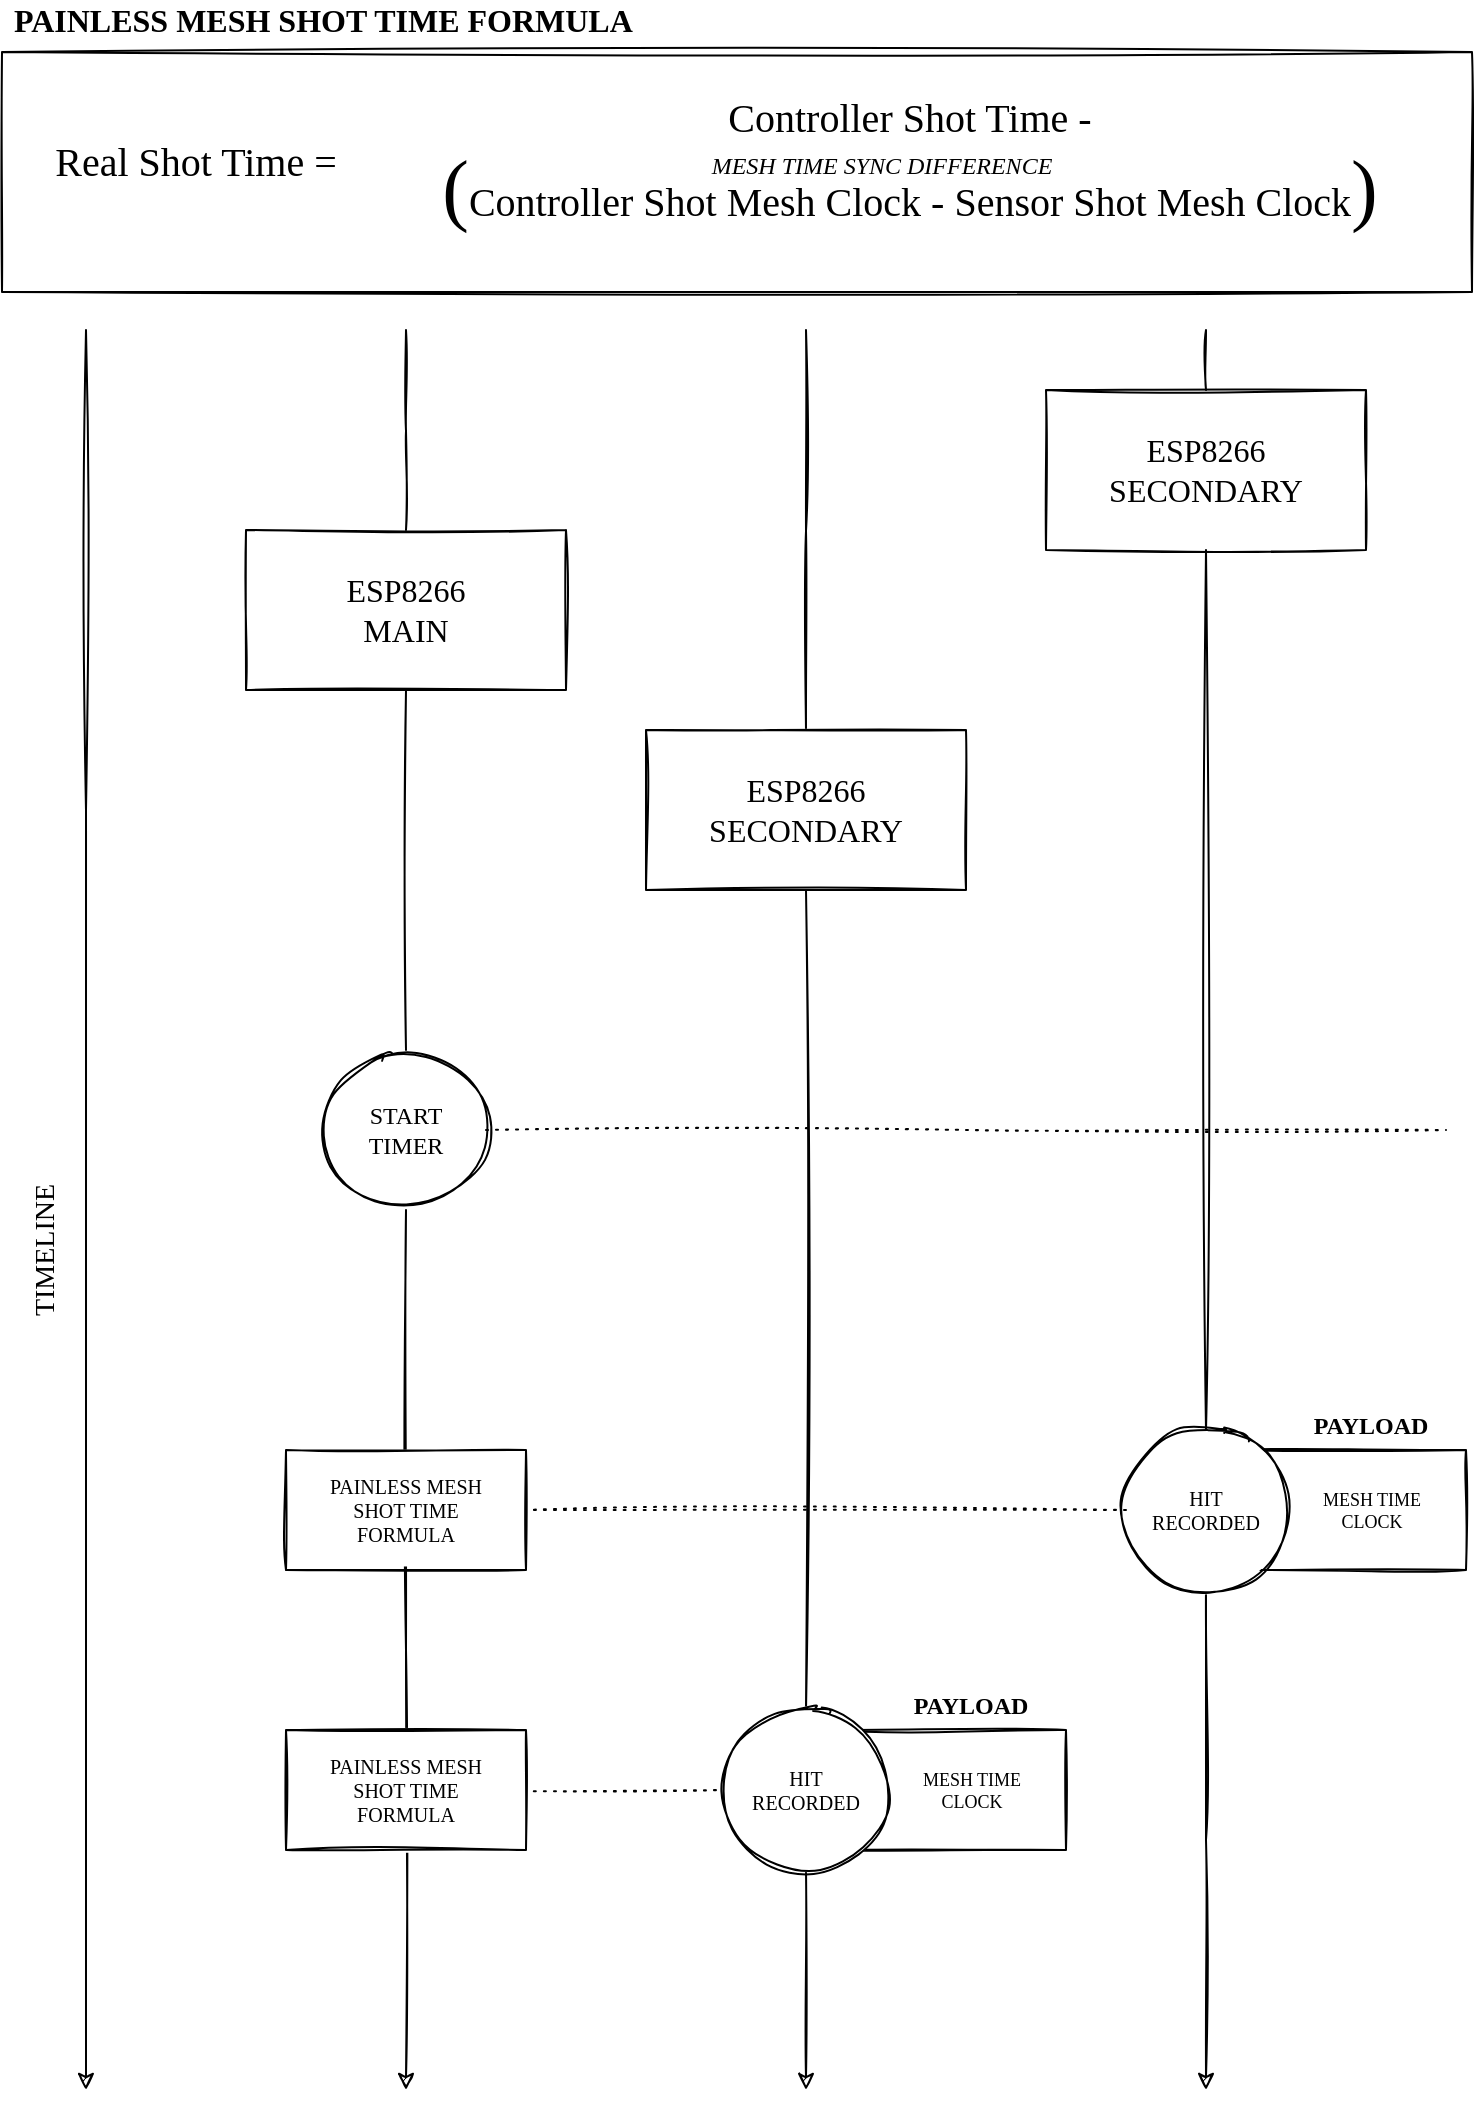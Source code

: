<mxfile version="14.6.10" type="device"><diagram id="Fvc2dBgCTRBzOLEIFwBE" name="Page-1"><mxGraphModel dx="767" dy="2323" grid="1" gridSize="10" guides="1" tooltips="1" connect="1" arrows="1" fold="1" page="1" pageScale="1" pageWidth="827" pageHeight="1169" math="0" shadow="0"><root><mxCell id="0"/><mxCell id="1" parent="0"/><mxCell id="UV-nvi6pwCJMUefcmTR0-51" value="" style="rounded=0;whiteSpace=wrap;html=1;sketch=1;fontFamily=Comic Sans MS;fontSize=8;align=center;" vertex="1" parent="1"><mxGeometry x="38" y="-99" width="735" height="120" as="geometry"/></mxCell><mxCell id="UV-nvi6pwCJMUefcmTR0-36" value="" style="rounded=0;whiteSpace=wrap;html=1;sketch=1;fontFamily=Comic Sans MS;fontSize=10;" vertex="1" parent="1"><mxGeometry x="650" y="600" width="120" height="60" as="geometry"/></mxCell><mxCell id="UV-nvi6pwCJMUefcmTR0-9" style="edgeStyle=orthogonalEdgeStyle;rounded=0;sketch=1;orthogonalLoop=1;jettySize=auto;html=1;exitX=0.5;exitY=1;exitDx=0;exitDy=0;startArrow=none;" edge="1" parent="1" source="UV-nvi6pwCJMUefcmTR0-16"><mxGeometry relative="1" as="geometry"><mxPoint x="240" y="920" as="targetPoint"/></mxGeometry></mxCell><mxCell id="UV-nvi6pwCJMUefcmTR0-12" style="edgeStyle=orthogonalEdgeStyle;rounded=0;sketch=1;orthogonalLoop=1;jettySize=auto;html=1;exitX=0.5;exitY=0;exitDx=0;exitDy=0;endArrow=none;endFill=0;" edge="1" parent="1" source="UV-nvi6pwCJMUefcmTR0-1"><mxGeometry relative="1" as="geometry"><mxPoint x="240" y="40" as="targetPoint"/></mxGeometry></mxCell><mxCell id="UV-nvi6pwCJMUefcmTR0-1" value="ESP8266&lt;br style=&quot;font-size: 16px;&quot;&gt;MAIN" style="rounded=0;whiteSpace=wrap;html=1;sketch=1;fontFamily=Comic Sans MS;fontSize=16;" vertex="1" parent="1"><mxGeometry x="160" y="140" width="160" height="80" as="geometry"/></mxCell><mxCell id="UV-nvi6pwCJMUefcmTR0-7" style="edgeStyle=orthogonalEdgeStyle;rounded=0;sketch=1;orthogonalLoop=1;jettySize=auto;html=1;" edge="1" parent="1"><mxGeometry relative="1" as="geometry"><mxPoint x="80" y="920" as="targetPoint"/><mxPoint x="80" y="40" as="sourcePoint"/><Array as="points"><mxPoint x="80" y="280"/></Array></mxGeometry></mxCell><mxCell id="UV-nvi6pwCJMUefcmTR0-10" style="edgeStyle=orthogonalEdgeStyle;rounded=0;sketch=1;orthogonalLoop=1;jettySize=auto;html=1;exitX=0.5;exitY=1;exitDx=0;exitDy=0;startArrow=none;" edge="1" parent="1"><mxGeometry relative="1" as="geometry"><mxPoint x="440" y="920" as="targetPoint"/><mxPoint x="440" y="810" as="sourcePoint"/></mxGeometry></mxCell><mxCell id="UV-nvi6pwCJMUefcmTR0-13" style="edgeStyle=orthogonalEdgeStyle;rounded=0;sketch=1;orthogonalLoop=1;jettySize=auto;html=1;exitX=0.5;exitY=0;exitDx=0;exitDy=0;endArrow=none;endFill=0;" edge="1" parent="1" source="UV-nvi6pwCJMUefcmTR0-2"><mxGeometry relative="1" as="geometry"><mxPoint x="440" y="40" as="targetPoint"/></mxGeometry></mxCell><mxCell id="UV-nvi6pwCJMUefcmTR0-2" value="ESP8266&lt;br style=&quot;font-size: 16px;&quot;&gt;SECONDARY" style="rounded=0;whiteSpace=wrap;html=1;sketch=1;fontFamily=Comic Sans MS;fontSize=16;" vertex="1" parent="1"><mxGeometry x="360" y="240" width="160" height="80" as="geometry"/></mxCell><mxCell id="UV-nvi6pwCJMUefcmTR0-11" style="edgeStyle=orthogonalEdgeStyle;rounded=0;sketch=1;orthogonalLoop=1;jettySize=auto;html=1;exitX=0.5;exitY=1;exitDx=0;exitDy=0;startArrow=none;" edge="1" parent="1" source="UV-nvi6pwCJMUefcmTR0-27"><mxGeometry relative="1" as="geometry"><mxPoint x="640" y="920" as="targetPoint"/></mxGeometry></mxCell><mxCell id="UV-nvi6pwCJMUefcmTR0-14" style="edgeStyle=orthogonalEdgeStyle;rounded=0;sketch=1;orthogonalLoop=1;jettySize=auto;html=1;exitX=0.5;exitY=0;exitDx=0;exitDy=0;endArrow=none;endFill=0;" edge="1" parent="1" source="UV-nvi6pwCJMUefcmTR0-8"><mxGeometry relative="1" as="geometry"><mxPoint x="640" y="40" as="targetPoint"/></mxGeometry></mxCell><mxCell id="UV-nvi6pwCJMUefcmTR0-8" value="ESP8266&lt;br style=&quot;font-size: 16px;&quot;&gt;SECONDARY" style="rounded=0;whiteSpace=wrap;html=1;sketch=1;fontFamily=Comic Sans MS;fontSize=16;" vertex="1" parent="1"><mxGeometry x="560" y="70" width="160" height="80" as="geometry"/></mxCell><mxCell id="UV-nvi6pwCJMUefcmTR0-15" value="TIMELINE" style="text;html=1;strokeColor=none;fillColor=none;align=center;verticalAlign=middle;whiteSpace=wrap;rounded=0;sketch=1;rotation=-90;fontFamily=Comic Sans MS;fontStyle=0;fontSize=14;" vertex="1" parent="1"><mxGeometry x="40" y="490" width="40" height="20" as="geometry"/></mxCell><mxCell id="UV-nvi6pwCJMUefcmTR0-16" value="START&lt;br style=&quot;font-size: 12px;&quot;&gt;TIMER" style="ellipse;whiteSpace=wrap;html=1;aspect=fixed;sketch=1;fontFamily=Comic Sans MS;fontSize=12;" vertex="1" parent="1"><mxGeometry x="200" y="400" width="80" height="80" as="geometry"/></mxCell><mxCell id="UV-nvi6pwCJMUefcmTR0-17" value="" style="edgeStyle=orthogonalEdgeStyle;rounded=0;sketch=1;orthogonalLoop=1;jettySize=auto;html=1;exitX=0.5;exitY=1;exitDx=0;exitDy=0;endArrow=none;" edge="1" parent="1" source="UV-nvi6pwCJMUefcmTR0-1" target="UV-nvi6pwCJMUefcmTR0-16"><mxGeometry relative="1" as="geometry"><mxPoint x="240" y="920" as="targetPoint"/><mxPoint x="240" y="220" as="sourcePoint"/></mxGeometry></mxCell><mxCell id="UV-nvi6pwCJMUefcmTR0-24" style="edgeStyle=orthogonalEdgeStyle;rounded=0;sketch=1;orthogonalLoop=1;jettySize=auto;html=1;exitX=1;exitY=0.5;exitDx=0;exitDy=0;dashed=1;dashPattern=1 4;fontFamily=Comic Sans MS;fontSize=12;endArrow=none;endFill=0;" edge="1" parent="1" source="UV-nvi6pwCJMUefcmTR0-16"><mxGeometry relative="1" as="geometry"><mxPoint x="760" y="440" as="targetPoint"/></mxGeometry></mxCell><mxCell id="UV-nvi6pwCJMUefcmTR0-27" value="HIT&lt;br&gt;RECORDED" style="ellipse;whiteSpace=wrap;html=1;aspect=fixed;sketch=1;fontFamily=Comic Sans MS;fontSize=10;" vertex="1" parent="1"><mxGeometry x="600" y="590" width="80" height="80" as="geometry"/></mxCell><mxCell id="UV-nvi6pwCJMUefcmTR0-28" value="" style="edgeStyle=orthogonalEdgeStyle;rounded=0;sketch=1;orthogonalLoop=1;jettySize=auto;html=1;exitX=0.5;exitY=1;exitDx=0;exitDy=0;startArrow=none;endArrow=none;" edge="1" parent="1" source="UV-nvi6pwCJMUefcmTR0-8" target="UV-nvi6pwCJMUefcmTR0-27"><mxGeometry relative="1" as="geometry"><mxPoint x="640" y="920" as="targetPoint"/><mxPoint x="640" y="500" as="sourcePoint"/></mxGeometry></mxCell><mxCell id="UV-nvi6pwCJMUefcmTR0-32" style="edgeStyle=orthogonalEdgeStyle;rounded=0;sketch=1;orthogonalLoop=1;jettySize=auto;html=1;exitX=0;exitY=0.5;exitDx=0;exitDy=0;dashed=1;dashPattern=1 4;fontFamily=Comic Sans MS;fontSize=10;endArrow=none;endFill=0;" edge="1" parent="1"><mxGeometry relative="1" as="geometry"><mxPoint x="240" y="770" as="targetPoint"/><mxPoint x="400" y="770" as="sourcePoint"/></mxGeometry></mxCell><mxCell id="UV-nvi6pwCJMUefcmTR0-30" value="" style="edgeStyle=orthogonalEdgeStyle;rounded=0;sketch=1;orthogonalLoop=1;jettySize=auto;html=1;exitX=0.5;exitY=1;exitDx=0;exitDy=0;endArrow=none;entryX=0.5;entryY=0;entryDx=0;entryDy=0;" edge="1" parent="1" source="UV-nvi6pwCJMUefcmTR0-2" target="UV-nvi6pwCJMUefcmTR0-43"><mxGeometry relative="1" as="geometry"><mxPoint x="440" y="490" as="targetPoint"/><mxPoint x="440" y="320" as="sourcePoint"/></mxGeometry></mxCell><mxCell id="UV-nvi6pwCJMUefcmTR0-38" value="&lt;div&gt;&lt;b style=&quot;font-size: 12px ; vertical-align: super&quot;&gt;PAYLOAD&lt;/b&gt;&lt;/div&gt;" style="text;html=1;strokeColor=none;fillColor=none;align=center;verticalAlign=middle;whiteSpace=wrap;rounded=0;sketch=1;fontFamily=Comic Sans MS;fontSize=10;" vertex="1" parent="1"><mxGeometry x="680" y="580" width="85" height="20" as="geometry"/></mxCell><mxCell id="UV-nvi6pwCJMUefcmTR0-41" value="MESH TIME CLOCK" style="text;html=1;strokeColor=none;fillColor=none;align=center;verticalAlign=middle;whiteSpace=wrap;rounded=0;sketch=1;fontFamily=Comic Sans MS;fontSize=9;" vertex="1" parent="1"><mxGeometry x="687.5" y="607" width="70" height="46" as="geometry"/></mxCell><mxCell id="UV-nvi6pwCJMUefcmTR0-42" value="" style="rounded=0;whiteSpace=wrap;html=1;sketch=1;fontFamily=Comic Sans MS;fontSize=10;" vertex="1" parent="1"><mxGeometry x="450" y="740" width="120" height="60" as="geometry"/></mxCell><mxCell id="UV-nvi6pwCJMUefcmTR0-43" value="HIT&lt;br&gt;RECORDED" style="ellipse;whiteSpace=wrap;html=1;aspect=fixed;sketch=1;fontFamily=Comic Sans MS;fontSize=10;" vertex="1" parent="1"><mxGeometry x="400" y="730" width="80" height="80" as="geometry"/></mxCell><mxCell id="UV-nvi6pwCJMUefcmTR0-44" value="&lt;div&gt;&lt;b style=&quot;font-size: 12px ; vertical-align: super&quot;&gt;PAYLOAD&lt;/b&gt;&lt;/div&gt;" style="text;html=1;strokeColor=none;fillColor=none;align=center;verticalAlign=middle;whiteSpace=wrap;rounded=0;sketch=1;fontFamily=Comic Sans MS;fontSize=10;" vertex="1" parent="1"><mxGeometry x="480" y="720" width="85" height="20" as="geometry"/></mxCell><mxCell id="UV-nvi6pwCJMUefcmTR0-45" value="MESH TIME CLOCK" style="text;html=1;strokeColor=none;fillColor=none;align=center;verticalAlign=middle;whiteSpace=wrap;rounded=0;sketch=1;fontFamily=Comic Sans MS;fontSize=9;" vertex="1" parent="1"><mxGeometry x="487.5" y="747" width="70" height="46" as="geometry"/></mxCell><mxCell id="UV-nvi6pwCJMUefcmTR0-46" value="PAINLESS MESH&lt;br style=&quot;font-size: 10px;&quot;&gt;SHOT TIME&lt;br style=&quot;font-size: 10px;&quot;&gt;FORMULA" style="rounded=0;whiteSpace=wrap;html=1;sketch=1;fontFamily=Comic Sans MS;fontSize=10;align=center;" vertex="1" parent="1"><mxGeometry x="180" y="600" width="120" height="60" as="geometry"/></mxCell><mxCell id="UV-nvi6pwCJMUefcmTR0-47" value="" style="edgeStyle=orthogonalEdgeStyle;rounded=0;sketch=1;orthogonalLoop=1;jettySize=auto;html=1;exitX=0;exitY=0.5;exitDx=0;exitDy=0;dashed=1;dashPattern=1 4;fontFamily=Comic Sans MS;fontSize=10;endArrow=none;endFill=0;" edge="1" parent="1" source="UV-nvi6pwCJMUefcmTR0-27" target="UV-nvi6pwCJMUefcmTR0-46"><mxGeometry relative="1" as="geometry"><mxPoint x="240" y="630" as="targetPoint"/><mxPoint x="600" y="630" as="sourcePoint"/></mxGeometry></mxCell><mxCell id="UV-nvi6pwCJMUefcmTR0-48" value="Controller Shot Time - &lt;br&gt;&lt;font style=&quot;font-size: 40px&quot;&gt;(&lt;/font&gt;Controller Shot Mesh Clock - Sensor Shot Mesh Clock&lt;font style=&quot;font-size: 40px&quot;&gt;)&lt;/font&gt;" style="text;html=1;strokeColor=none;fillColor=none;align=center;verticalAlign=middle;whiteSpace=wrap;rounded=0;fontFamily=Comic Sans MS;sketch=1;fontSize=20;" vertex="1" parent="1"><mxGeometry x="219" y="-58" width="546" height="30" as="geometry"/></mxCell><mxCell id="UV-nvi6pwCJMUefcmTR0-49" value="Real Shot Time =" style="text;html=1;strokeColor=none;fillColor=none;align=center;verticalAlign=middle;whiteSpace=wrap;rounded=0;fontFamily=Comic Sans MS;sketch=1;fontSize=20;" vertex="1" parent="1"><mxGeometry x="45" y="-60" width="180" height="30" as="geometry"/></mxCell><mxCell id="UV-nvi6pwCJMUefcmTR0-50" value="MESH TIME SYNC DIFFERENCE" style="text;html=1;strokeColor=none;fillColor=none;align=center;verticalAlign=middle;whiteSpace=wrap;rounded=0;sketch=1;fontFamily=Comic Sans MS;fontSize=12;fontStyle=2" vertex="1" parent="1"><mxGeometry x="318" y="-52" width="320" height="20" as="geometry"/></mxCell><mxCell id="UV-nvi6pwCJMUefcmTR0-52" value="PAINLESS MESH SHOT TIME FORMULA" style="text;html=1;strokeColor=none;fillColor=none;align=left;verticalAlign=middle;whiteSpace=wrap;rounded=0;sketch=1;fontFamily=Comic Sans MS;fontSize=16;fontStyle=1" vertex="1" parent="1"><mxGeometry x="42" y="-125" width="338" height="20" as="geometry"/></mxCell><mxCell id="UV-nvi6pwCJMUefcmTR0-53" value="PAINLESS MESH&lt;br style=&quot;font-size: 10px;&quot;&gt;SHOT TIME&lt;br style=&quot;font-size: 10px;&quot;&gt;FORMULA" style="rounded=0;whiteSpace=wrap;html=1;sketch=1;fontFamily=Comic Sans MS;fontSize=10;align=center;" vertex="1" parent="1"><mxGeometry x="180" y="740" width="120" height="60" as="geometry"/></mxCell></root></mxGraphModel></diagram></mxfile>